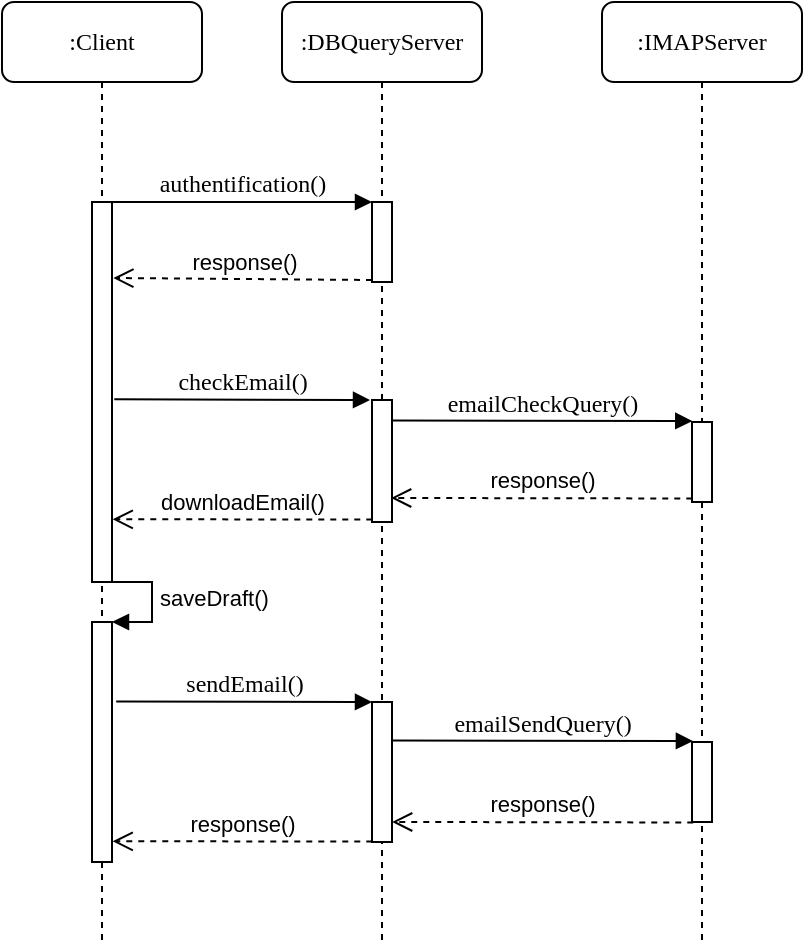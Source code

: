 <mxfile version="12.0.2" type="device" pages="1"><diagram name="Page-1" id="13e1069c-82ec-6db2-03f1-153e76fe0fe0"><mxGraphModel dx="944" dy="531" grid="1" gridSize="10" guides="1" tooltips="1" connect="1" arrows="1" fold="1" page="1" pageScale="1" pageWidth="1100" pageHeight="850" background="#ffffff" math="0" shadow="0"><root><mxCell id="0"/><mxCell id="1" parent="0"/><mxCell id="7baba1c4bc27f4b0-2" value=":DBQueryServer" style="shape=umlLifeline;perimeter=lifelinePerimeter;whiteSpace=wrap;html=1;container=1;collapsible=0;recursiveResize=0;outlineConnect=0;rounded=1;shadow=0;comic=0;labelBackgroundColor=none;strokeColor=#000000;strokeWidth=1;fillColor=#FFFFFF;fontFamily=Verdana;fontSize=12;fontColor=#000000;align=center;" parent="1" vertex="1"><mxGeometry x="490" y="90" width="100" height="470" as="geometry"/></mxCell><mxCell id="7baba1c4bc27f4b0-10" value="" style="html=1;points=[];perimeter=orthogonalPerimeter;rounded=0;shadow=0;comic=0;labelBackgroundColor=none;strokeColor=#000000;strokeWidth=1;fillColor=#FFFFFF;fontFamily=Verdana;fontSize=12;fontColor=#000000;align=center;" parent="7baba1c4bc27f4b0-2" vertex="1"><mxGeometry x="45" y="100" width="10" height="40" as="geometry"/></mxCell><mxCell id="VyWDwtXi6TOzrZg_eVjF-2" value="" style="html=1;points=[];perimeter=orthogonalPerimeter;rounded=0;shadow=0;comic=0;labelBackgroundColor=none;strokeColor=#000000;strokeWidth=1;fillColor=#FFFFFF;fontFamily=Verdana;fontSize=12;fontColor=#000000;align=center;" vertex="1" parent="7baba1c4bc27f4b0-2"><mxGeometry x="45" y="199" width="10" height="61" as="geometry"/></mxCell><mxCell id="VyWDwtXi6TOzrZg_eVjF-11" value="" style="html=1;points=[];perimeter=orthogonalPerimeter;rounded=0;shadow=0;comic=0;labelBackgroundColor=none;strokeColor=#000000;strokeWidth=1;fillColor=#FFFFFF;fontFamily=Verdana;fontSize=12;fontColor=#000000;align=center;" vertex="1" parent="7baba1c4bc27f4b0-2"><mxGeometry x="45" y="350" width="10" height="70" as="geometry"/></mxCell><mxCell id="7baba1c4bc27f4b0-3" value=":IMAPServer" style="shape=umlLifeline;perimeter=lifelinePerimeter;whiteSpace=wrap;html=1;container=1;collapsible=0;recursiveResize=0;outlineConnect=0;rounded=1;shadow=0;comic=0;labelBackgroundColor=none;strokeColor=#000000;strokeWidth=1;fillColor=#FFFFFF;fontFamily=Verdana;fontSize=12;fontColor=#000000;align=center;" parent="1" vertex="1"><mxGeometry x="650" y="90" width="100" height="470" as="geometry"/></mxCell><mxCell id="VyWDwtXi6TOzrZg_eVjF-5" value="" style="html=1;points=[];perimeter=orthogonalPerimeter;rounded=0;shadow=0;comic=0;labelBackgroundColor=none;strokeColor=#000000;strokeWidth=1;fillColor=#FFFFFF;fontFamily=Verdana;fontSize=12;fontColor=#000000;align=center;" vertex="1" parent="7baba1c4bc27f4b0-3"><mxGeometry x="45" y="210" width="10" height="40" as="geometry"/></mxCell><mxCell id="VyWDwtXi6TOzrZg_eVjF-14" value="" style="html=1;points=[];perimeter=orthogonalPerimeter;rounded=0;shadow=0;comic=0;labelBackgroundColor=none;strokeColor=#000000;strokeWidth=1;fillColor=#FFFFFF;fontFamily=Verdana;fontSize=12;fontColor=#000000;align=center;" vertex="1" parent="7baba1c4bc27f4b0-3"><mxGeometry x="45" y="370" width="10" height="40" as="geometry"/></mxCell><mxCell id="7baba1c4bc27f4b0-8" value=":Client" style="shape=umlLifeline;perimeter=lifelinePerimeter;whiteSpace=wrap;html=1;container=1;collapsible=0;recursiveResize=0;outlineConnect=0;rounded=1;shadow=0;comic=0;labelBackgroundColor=none;strokeColor=#000000;strokeWidth=1;fillColor=#FFFFFF;fontFamily=Verdana;fontSize=12;fontColor=#000000;align=center;" parent="1" vertex="1"><mxGeometry x="350" y="90" width="100" height="470" as="geometry"/></mxCell><mxCell id="7baba1c4bc27f4b0-9" value="" style="html=1;points=[];perimeter=orthogonalPerimeter;rounded=0;shadow=0;comic=0;labelBackgroundColor=none;strokeColor=#000000;strokeWidth=1;fillColor=#FFFFFF;fontFamily=Verdana;fontSize=12;fontColor=#000000;align=center;" parent="7baba1c4bc27f4b0-8" vertex="1"><mxGeometry x="45" y="100" width="10" height="190" as="geometry"/></mxCell><mxCell id="VyWDwtXi6TOzrZg_eVjF-9" value="" style="html=1;points=[];perimeter=orthogonalPerimeter;" vertex="1" parent="7baba1c4bc27f4b0-8"><mxGeometry x="45" y="310" width="10" height="120" as="geometry"/></mxCell><mxCell id="VyWDwtXi6TOzrZg_eVjF-10" value="saveDraft()" style="edgeStyle=orthogonalEdgeStyle;html=1;align=left;spacingLeft=2;endArrow=block;rounded=0;entryX=1;entryY=0;" edge="1" target="VyWDwtXi6TOzrZg_eVjF-9" parent="7baba1c4bc27f4b0-8"><mxGeometry relative="1" as="geometry"><mxPoint x="50" y="290" as="sourcePoint"/><Array as="points"><mxPoint x="75" y="290"/></Array></mxGeometry></mxCell><mxCell id="7baba1c4bc27f4b0-11" value="&lt;div&gt;authentification()&lt;br&gt;&lt;/div&gt;" style="html=1;verticalAlign=bottom;endArrow=block;entryX=0;entryY=0;labelBackgroundColor=none;fontFamily=Verdana;fontSize=12;edgeStyle=elbowEdgeStyle;elbow=vertical;" parent="1" source="7baba1c4bc27f4b0-9" target="7baba1c4bc27f4b0-10" edge="1"><mxGeometry relative="1" as="geometry"><mxPoint x="470" y="200" as="sourcePoint"/></mxGeometry></mxCell><mxCell id="VyWDwtXi6TOzrZg_eVjF-1" value="response()" style="html=1;verticalAlign=bottom;endArrow=open;dashed=1;endSize=8;entryX=1.067;entryY=0.2;entryDx=0;entryDy=0;entryPerimeter=0;" edge="1" parent="1" target="7baba1c4bc27f4b0-9"><mxGeometry relative="1" as="geometry"><mxPoint x="535" y="229" as="sourcePoint"/><mxPoint x="455" y="229" as="targetPoint"/></mxGeometry></mxCell><mxCell id="VyWDwtXi6TOzrZg_eVjF-3" value="checkEmail()" style="html=1;verticalAlign=bottom;endArrow=block;labelBackgroundColor=none;fontFamily=Verdana;fontSize=12;edgeStyle=elbowEdgeStyle;elbow=vertical;exitX=1.114;exitY=0.519;exitDx=0;exitDy=0;exitPerimeter=0;" edge="1" parent="1" source="7baba1c4bc27f4b0-9"><mxGeometry relative="1" as="geometry"><mxPoint x="410" y="289" as="sourcePoint"/><mxPoint x="534" y="289" as="targetPoint"/></mxGeometry></mxCell><mxCell id="VyWDwtXi6TOzrZg_eVjF-4" value="emailCheckQuery()" style="html=1;verticalAlign=bottom;endArrow=block;labelBackgroundColor=none;fontFamily=Verdana;fontSize=12;edgeStyle=elbowEdgeStyle;elbow=vertical;exitX=1.114;exitY=0.519;exitDx=0;exitDy=0;exitPerimeter=0;entryX=0.013;entryY=0.025;entryDx=0;entryDy=0;entryPerimeter=0;" edge="1" parent="1"><mxGeometry relative="1" as="geometry"><mxPoint x="545.095" y="299.214" as="sourcePoint"/><mxPoint x="695.129" y="300" as="targetPoint"/></mxGeometry></mxCell><mxCell id="VyWDwtXi6TOzrZg_eVjF-6" value="response()" style="html=1;verticalAlign=bottom;endArrow=open;dashed=1;endSize=8;entryX=0.956;entryY=0.803;entryDx=0;entryDy=0;entryPerimeter=0;exitX=0.014;exitY=0.956;exitDx=0;exitDy=0;exitPerimeter=0;" edge="1" parent="1" source="VyWDwtXi6TOzrZg_eVjF-5" target="VyWDwtXi6TOzrZg_eVjF-2"><mxGeometry relative="1" as="geometry"><mxPoint x="689.5" y="338" as="sourcePoint"/><mxPoint x="560.17" y="337" as="targetPoint"/></mxGeometry></mxCell><mxCell id="VyWDwtXi6TOzrZg_eVjF-8" value="&lt;div&gt;downloadEmail()&lt;/div&gt;" style="html=1;verticalAlign=bottom;endArrow=open;dashed=1;endSize=8;exitX=0.014;exitY=0.956;exitDx=0;exitDy=0;exitPerimeter=0;entryX=1.033;entryY=0.835;entryDx=0;entryDy=0;entryPerimeter=0;" edge="1" parent="1" target="7baba1c4bc27f4b0-9"><mxGeometry relative="1" as="geometry"><mxPoint x="535.14" y="348.74" as="sourcePoint"/><mxPoint x="400" y="347" as="targetPoint"/></mxGeometry></mxCell><mxCell id="VyWDwtXi6TOzrZg_eVjF-12" value="sendEmail()" style="html=1;verticalAlign=bottom;endArrow=block;labelBackgroundColor=none;fontFamily=Verdana;fontSize=12;edgeStyle=elbowEdgeStyle;elbow=vertical;exitX=1.114;exitY=0.519;exitDx=0;exitDy=0;exitPerimeter=0;" edge="1" parent="1"><mxGeometry relative="1" as="geometry"><mxPoint x="407.095" y="439.714" as="sourcePoint"/><mxPoint x="535" y="440" as="targetPoint"/></mxGeometry></mxCell><mxCell id="VyWDwtXi6TOzrZg_eVjF-13" value="emailSendQuery()" style="html=1;verticalAlign=bottom;endArrow=block;labelBackgroundColor=none;fontFamily=Verdana;fontSize=12;edgeStyle=elbowEdgeStyle;elbow=vertical;exitX=1.114;exitY=0.519;exitDx=0;exitDy=0;exitPerimeter=0;entryX=0.045;entryY=0.013;entryDx=0;entryDy=0;entryPerimeter=0;" edge="1" parent="1"><mxGeometry relative="1" as="geometry"><mxPoint x="545.095" y="459.214" as="sourcePoint"/><mxPoint x="695.452" y="459.516" as="targetPoint"/></mxGeometry></mxCell><mxCell id="VyWDwtXi6TOzrZg_eVjF-16" value="response()" style="html=1;verticalAlign=bottom;endArrow=open;dashed=1;endSize=8;entryX=0.956;entryY=0.803;entryDx=0;entryDy=0;entryPerimeter=0;exitX=0.014;exitY=0.956;exitDx=0;exitDy=0;exitPerimeter=0;" edge="1" parent="1"><mxGeometry relative="1" as="geometry"><mxPoint x="695.64" y="500.24" as="sourcePoint"/><mxPoint x="545.06" y="499.983" as="targetPoint"/></mxGeometry></mxCell><mxCell id="VyWDwtXi6TOzrZg_eVjF-18" value="response()" style="html=1;verticalAlign=bottom;endArrow=open;dashed=1;endSize=8;exitX=0.014;exitY=0.956;exitDx=0;exitDy=0;exitPerimeter=0;entryX=1.033;entryY=0.835;entryDx=0;entryDy=0;entryPerimeter=0;" edge="1" parent="1"><mxGeometry relative="1" as="geometry"><mxPoint x="535.14" y="509.74" as="sourcePoint"/><mxPoint x="405.33" y="509.65" as="targetPoint"/></mxGeometry></mxCell></root></mxGraphModel></diagram></mxfile>